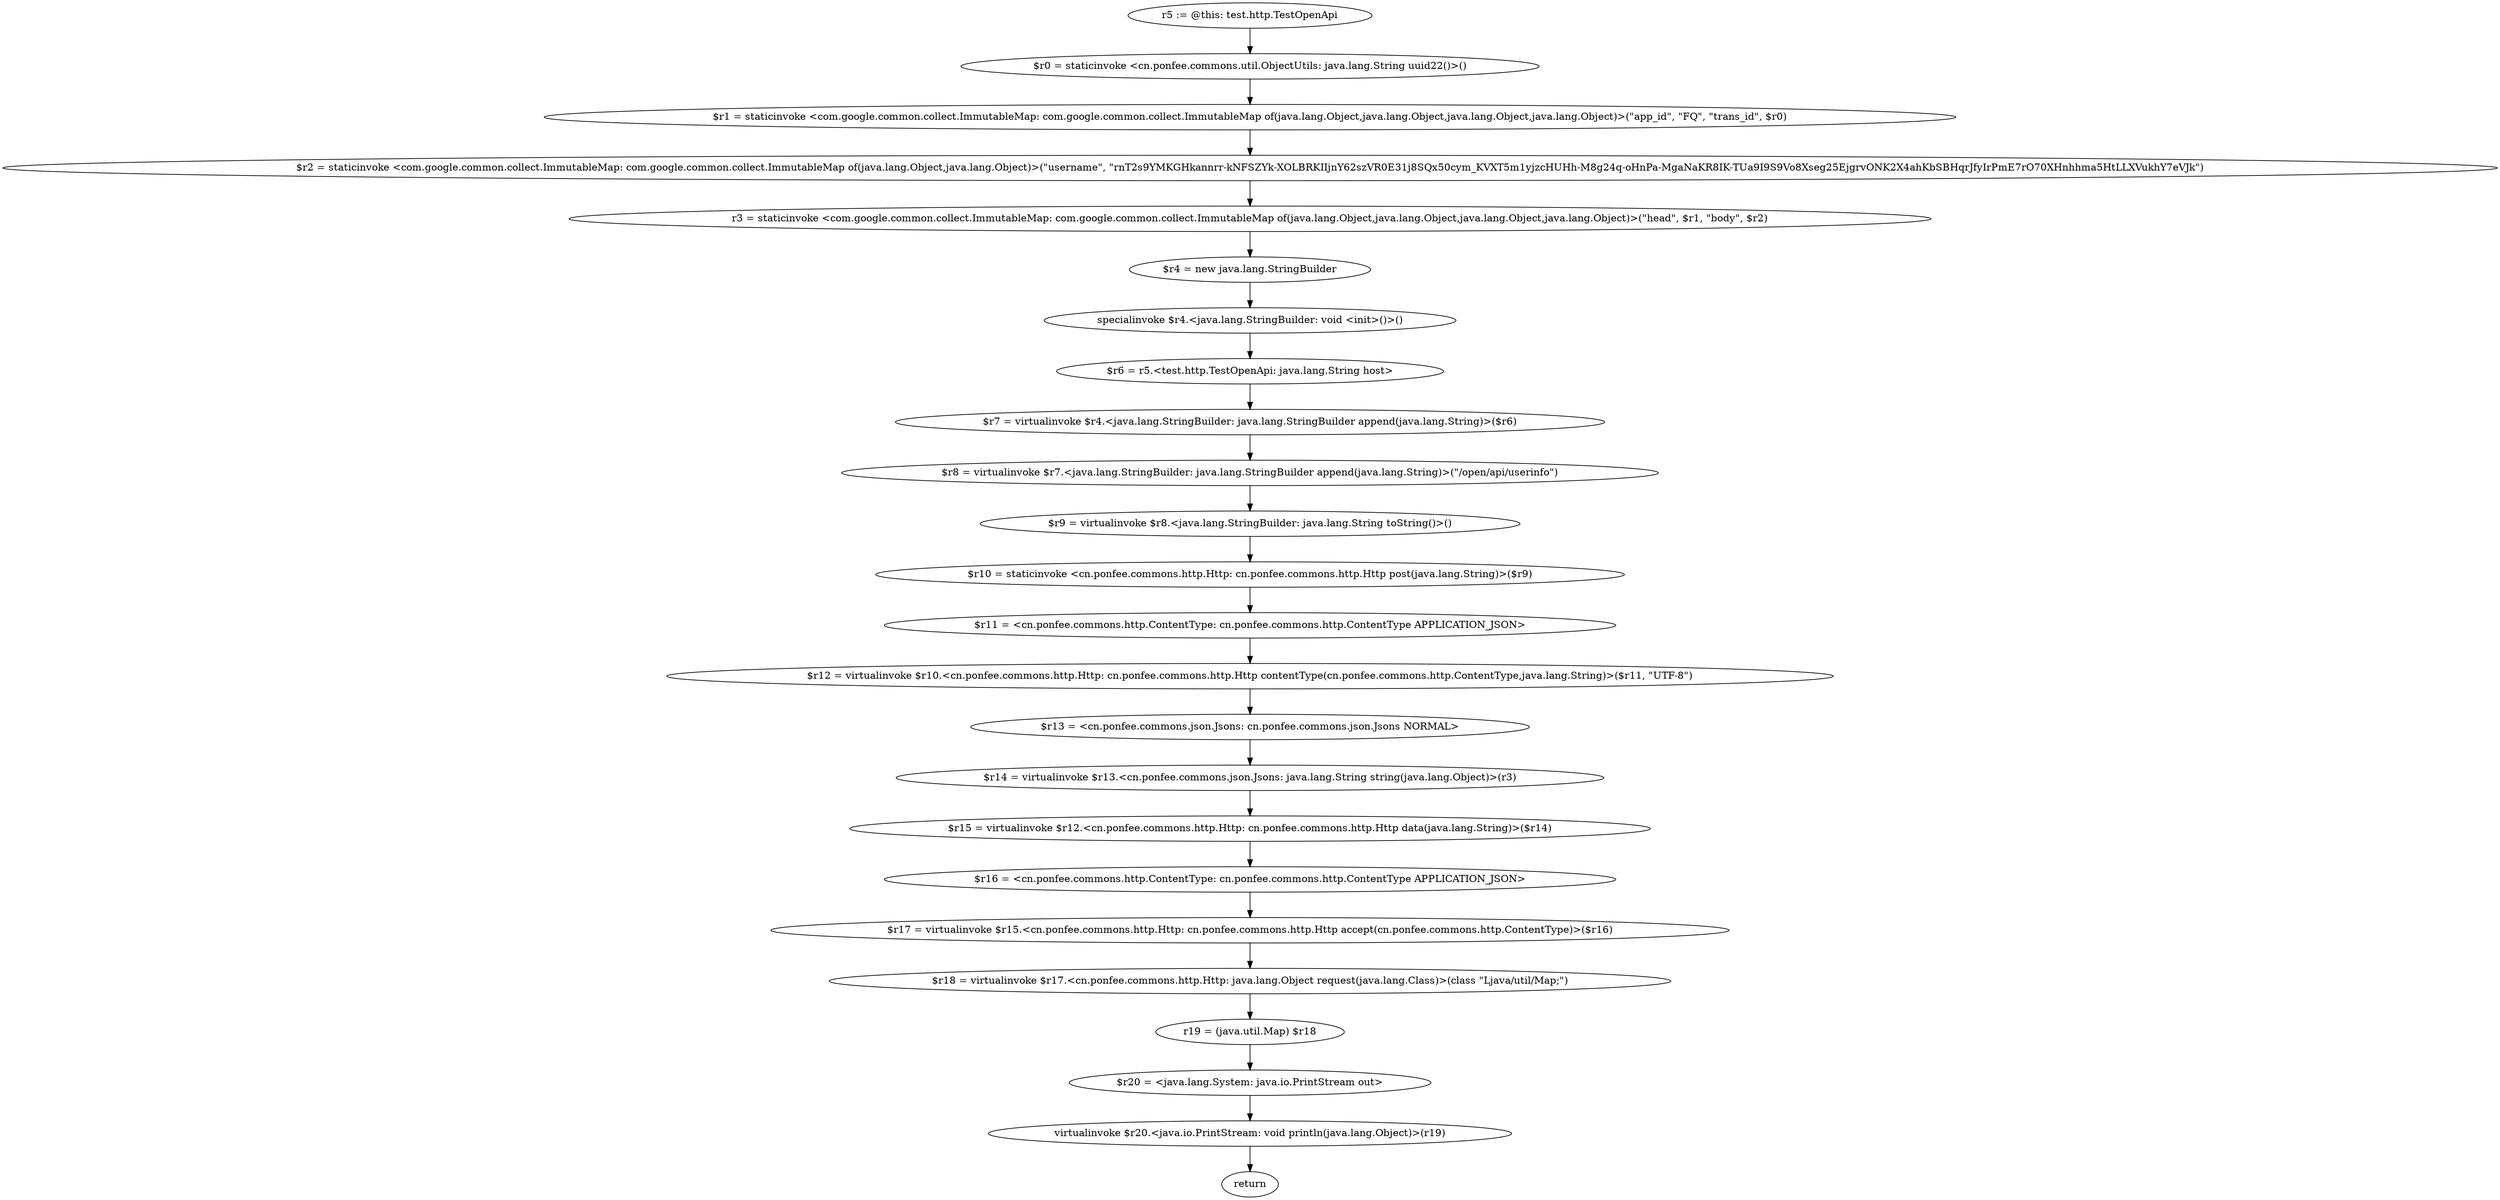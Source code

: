 digraph "unitGraph" {
    "r5 := @this: test.http.TestOpenApi"
    "$r0 = staticinvoke <cn.ponfee.commons.util.ObjectUtils: java.lang.String uuid22()>()"
    "$r1 = staticinvoke <com.google.common.collect.ImmutableMap: com.google.common.collect.ImmutableMap of(java.lang.Object,java.lang.Object,java.lang.Object,java.lang.Object)>(\"app_id\", \"FQ\", \"trans_id\", $r0)"
    "$r2 = staticinvoke <com.google.common.collect.ImmutableMap: com.google.common.collect.ImmutableMap of(java.lang.Object,java.lang.Object)>(\"username\", \"rnT2s9YMKGHkannrr-kNFSZYk-XOLBRKIIjnY62szVR0E31j8SQx50cym_KVXT5m1yjzcHUHh-M8g24q-oHnPa-MgaNaKR8IK-TUa9I9S9Vo8Xseg25EjgrvONK2X4ahKbSBHqrJfyIrPmE7rO70XHnhhma5HtLLXVukhY7eVJk\")"
    "r3 = staticinvoke <com.google.common.collect.ImmutableMap: com.google.common.collect.ImmutableMap of(java.lang.Object,java.lang.Object,java.lang.Object,java.lang.Object)>(\"head\", $r1, \"body\", $r2)"
    "$r4 = new java.lang.StringBuilder"
    "specialinvoke $r4.<java.lang.StringBuilder: void <init>()>()"
    "$r6 = r5.<test.http.TestOpenApi: java.lang.String host>"
    "$r7 = virtualinvoke $r4.<java.lang.StringBuilder: java.lang.StringBuilder append(java.lang.String)>($r6)"
    "$r8 = virtualinvoke $r7.<java.lang.StringBuilder: java.lang.StringBuilder append(java.lang.String)>(\"/open/api/userinfo\")"
    "$r9 = virtualinvoke $r8.<java.lang.StringBuilder: java.lang.String toString()>()"
    "$r10 = staticinvoke <cn.ponfee.commons.http.Http: cn.ponfee.commons.http.Http post(java.lang.String)>($r9)"
    "$r11 = <cn.ponfee.commons.http.ContentType: cn.ponfee.commons.http.ContentType APPLICATION_JSON>"
    "$r12 = virtualinvoke $r10.<cn.ponfee.commons.http.Http: cn.ponfee.commons.http.Http contentType(cn.ponfee.commons.http.ContentType,java.lang.String)>($r11, \"UTF-8\")"
    "$r13 = <cn.ponfee.commons.json.Jsons: cn.ponfee.commons.json.Jsons NORMAL>"
    "$r14 = virtualinvoke $r13.<cn.ponfee.commons.json.Jsons: java.lang.String string(java.lang.Object)>(r3)"
    "$r15 = virtualinvoke $r12.<cn.ponfee.commons.http.Http: cn.ponfee.commons.http.Http data(java.lang.String)>($r14)"
    "$r16 = <cn.ponfee.commons.http.ContentType: cn.ponfee.commons.http.ContentType APPLICATION_JSON>"
    "$r17 = virtualinvoke $r15.<cn.ponfee.commons.http.Http: cn.ponfee.commons.http.Http accept(cn.ponfee.commons.http.ContentType)>($r16)"
    "$r18 = virtualinvoke $r17.<cn.ponfee.commons.http.Http: java.lang.Object request(java.lang.Class)>(class \"Ljava/util/Map;\")"
    "r19 = (java.util.Map) $r18"
    "$r20 = <java.lang.System: java.io.PrintStream out>"
    "virtualinvoke $r20.<java.io.PrintStream: void println(java.lang.Object)>(r19)"
    "return"
    "r5 := @this: test.http.TestOpenApi"->"$r0 = staticinvoke <cn.ponfee.commons.util.ObjectUtils: java.lang.String uuid22()>()";
    "$r0 = staticinvoke <cn.ponfee.commons.util.ObjectUtils: java.lang.String uuid22()>()"->"$r1 = staticinvoke <com.google.common.collect.ImmutableMap: com.google.common.collect.ImmutableMap of(java.lang.Object,java.lang.Object,java.lang.Object,java.lang.Object)>(\"app_id\", \"FQ\", \"trans_id\", $r0)";
    "$r1 = staticinvoke <com.google.common.collect.ImmutableMap: com.google.common.collect.ImmutableMap of(java.lang.Object,java.lang.Object,java.lang.Object,java.lang.Object)>(\"app_id\", \"FQ\", \"trans_id\", $r0)"->"$r2 = staticinvoke <com.google.common.collect.ImmutableMap: com.google.common.collect.ImmutableMap of(java.lang.Object,java.lang.Object)>(\"username\", \"rnT2s9YMKGHkannrr-kNFSZYk-XOLBRKIIjnY62szVR0E31j8SQx50cym_KVXT5m1yjzcHUHh-M8g24q-oHnPa-MgaNaKR8IK-TUa9I9S9Vo8Xseg25EjgrvONK2X4ahKbSBHqrJfyIrPmE7rO70XHnhhma5HtLLXVukhY7eVJk\")";
    "$r2 = staticinvoke <com.google.common.collect.ImmutableMap: com.google.common.collect.ImmutableMap of(java.lang.Object,java.lang.Object)>(\"username\", \"rnT2s9YMKGHkannrr-kNFSZYk-XOLBRKIIjnY62szVR0E31j8SQx50cym_KVXT5m1yjzcHUHh-M8g24q-oHnPa-MgaNaKR8IK-TUa9I9S9Vo8Xseg25EjgrvONK2X4ahKbSBHqrJfyIrPmE7rO70XHnhhma5HtLLXVukhY7eVJk\")"->"r3 = staticinvoke <com.google.common.collect.ImmutableMap: com.google.common.collect.ImmutableMap of(java.lang.Object,java.lang.Object,java.lang.Object,java.lang.Object)>(\"head\", $r1, \"body\", $r2)";
    "r3 = staticinvoke <com.google.common.collect.ImmutableMap: com.google.common.collect.ImmutableMap of(java.lang.Object,java.lang.Object,java.lang.Object,java.lang.Object)>(\"head\", $r1, \"body\", $r2)"->"$r4 = new java.lang.StringBuilder";
    "$r4 = new java.lang.StringBuilder"->"specialinvoke $r4.<java.lang.StringBuilder: void <init>()>()";
    "specialinvoke $r4.<java.lang.StringBuilder: void <init>()>()"->"$r6 = r5.<test.http.TestOpenApi: java.lang.String host>";
    "$r6 = r5.<test.http.TestOpenApi: java.lang.String host>"->"$r7 = virtualinvoke $r4.<java.lang.StringBuilder: java.lang.StringBuilder append(java.lang.String)>($r6)";
    "$r7 = virtualinvoke $r4.<java.lang.StringBuilder: java.lang.StringBuilder append(java.lang.String)>($r6)"->"$r8 = virtualinvoke $r7.<java.lang.StringBuilder: java.lang.StringBuilder append(java.lang.String)>(\"/open/api/userinfo\")";
    "$r8 = virtualinvoke $r7.<java.lang.StringBuilder: java.lang.StringBuilder append(java.lang.String)>(\"/open/api/userinfo\")"->"$r9 = virtualinvoke $r8.<java.lang.StringBuilder: java.lang.String toString()>()";
    "$r9 = virtualinvoke $r8.<java.lang.StringBuilder: java.lang.String toString()>()"->"$r10 = staticinvoke <cn.ponfee.commons.http.Http: cn.ponfee.commons.http.Http post(java.lang.String)>($r9)";
    "$r10 = staticinvoke <cn.ponfee.commons.http.Http: cn.ponfee.commons.http.Http post(java.lang.String)>($r9)"->"$r11 = <cn.ponfee.commons.http.ContentType: cn.ponfee.commons.http.ContentType APPLICATION_JSON>";
    "$r11 = <cn.ponfee.commons.http.ContentType: cn.ponfee.commons.http.ContentType APPLICATION_JSON>"->"$r12 = virtualinvoke $r10.<cn.ponfee.commons.http.Http: cn.ponfee.commons.http.Http contentType(cn.ponfee.commons.http.ContentType,java.lang.String)>($r11, \"UTF-8\")";
    "$r12 = virtualinvoke $r10.<cn.ponfee.commons.http.Http: cn.ponfee.commons.http.Http contentType(cn.ponfee.commons.http.ContentType,java.lang.String)>($r11, \"UTF-8\")"->"$r13 = <cn.ponfee.commons.json.Jsons: cn.ponfee.commons.json.Jsons NORMAL>";
    "$r13 = <cn.ponfee.commons.json.Jsons: cn.ponfee.commons.json.Jsons NORMAL>"->"$r14 = virtualinvoke $r13.<cn.ponfee.commons.json.Jsons: java.lang.String string(java.lang.Object)>(r3)";
    "$r14 = virtualinvoke $r13.<cn.ponfee.commons.json.Jsons: java.lang.String string(java.lang.Object)>(r3)"->"$r15 = virtualinvoke $r12.<cn.ponfee.commons.http.Http: cn.ponfee.commons.http.Http data(java.lang.String)>($r14)";
    "$r15 = virtualinvoke $r12.<cn.ponfee.commons.http.Http: cn.ponfee.commons.http.Http data(java.lang.String)>($r14)"->"$r16 = <cn.ponfee.commons.http.ContentType: cn.ponfee.commons.http.ContentType APPLICATION_JSON>";
    "$r16 = <cn.ponfee.commons.http.ContentType: cn.ponfee.commons.http.ContentType APPLICATION_JSON>"->"$r17 = virtualinvoke $r15.<cn.ponfee.commons.http.Http: cn.ponfee.commons.http.Http accept(cn.ponfee.commons.http.ContentType)>($r16)";
    "$r17 = virtualinvoke $r15.<cn.ponfee.commons.http.Http: cn.ponfee.commons.http.Http accept(cn.ponfee.commons.http.ContentType)>($r16)"->"$r18 = virtualinvoke $r17.<cn.ponfee.commons.http.Http: java.lang.Object request(java.lang.Class)>(class \"Ljava/util/Map;\")";
    "$r18 = virtualinvoke $r17.<cn.ponfee.commons.http.Http: java.lang.Object request(java.lang.Class)>(class \"Ljava/util/Map;\")"->"r19 = (java.util.Map) $r18";
    "r19 = (java.util.Map) $r18"->"$r20 = <java.lang.System: java.io.PrintStream out>";
    "$r20 = <java.lang.System: java.io.PrintStream out>"->"virtualinvoke $r20.<java.io.PrintStream: void println(java.lang.Object)>(r19)";
    "virtualinvoke $r20.<java.io.PrintStream: void println(java.lang.Object)>(r19)"->"return";
}
